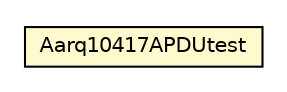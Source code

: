 #!/usr/local/bin/dot
#
# Class diagram 
# Generated by UMLGraph version R5_6-24-gf6e263 (http://www.umlgraph.org/)
#

digraph G {
	edge [fontname="Helvetica",fontsize=10,labelfontname="Helvetica",labelfontsize=10];
	node [fontname="Helvetica",fontsize=10,shape=plaintext];
	nodesep=0.25;
	ranksep=0.5;
	// org.universAAL.lddi.lib.ieeex73std.testchannel20601.Aarq10417APDUtest
	c1801513 [label=<<table title="org.universAAL.lddi.lib.ieeex73std.testchannel20601.Aarq10417APDUtest" border="0" cellborder="1" cellspacing="0" cellpadding="2" port="p" bgcolor="lemonChiffon" href="./Aarq10417APDUtest.html">
		<tr><td><table border="0" cellspacing="0" cellpadding="1">
<tr><td align="center" balign="center"> Aarq10417APDUtest </td></tr>
		</table></td></tr>
		</table>>, URL="./Aarq10417APDUtest.html", fontname="Helvetica", fontcolor="black", fontsize=10.0];
}

